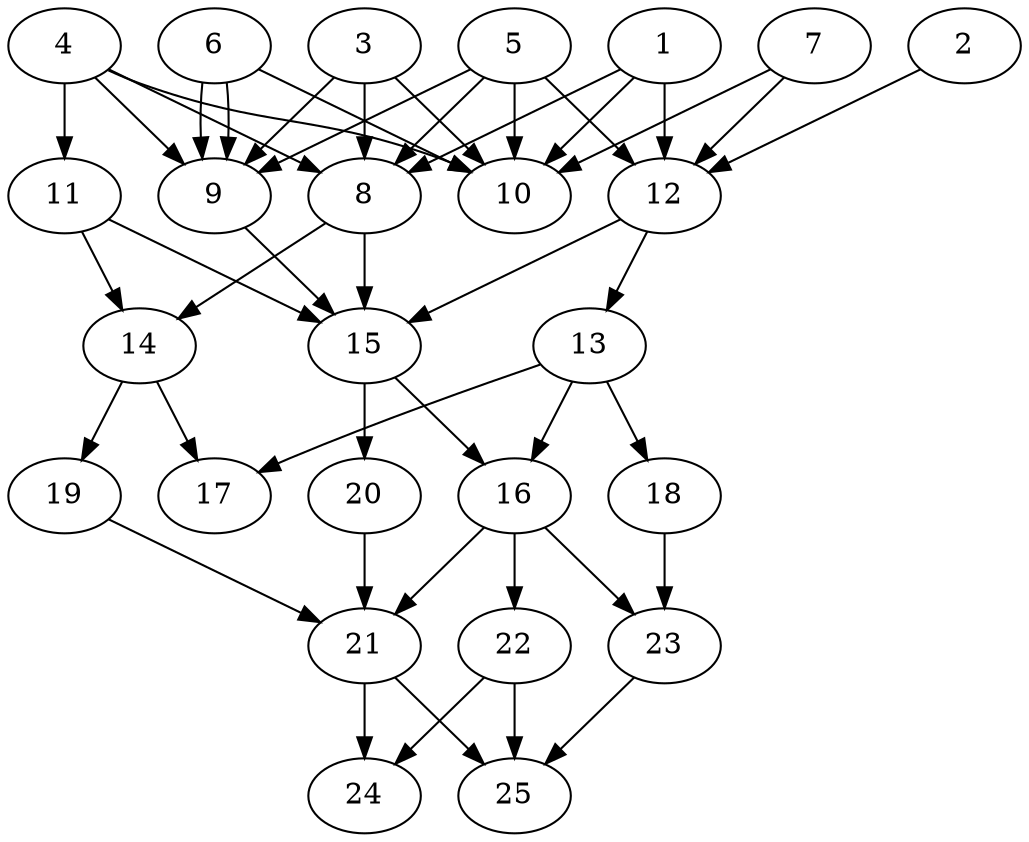 // DAG automatically generated by daggen at Tue Aug  6 16:26:47 2019
// ./daggen --dot -n 25 --ccr 0.3 --fat 0.6 --regular 0.5 --density 0.8 --mindata 5242880 --maxdata 52428800 
digraph G {
  1 [size="75202560", alpha="0.07", expect_size="22560768"] 
  1 -> 8 [size ="22560768"]
  1 -> 10 [size ="22560768"]
  1 -> 12 [size ="22560768"]
  2 [size="61692587", alpha="0.11", expect_size="18507776"] 
  2 -> 12 [size ="18507776"]
  3 [size="80018773", alpha="0.12", expect_size="24005632"] 
  3 -> 8 [size ="24005632"]
  3 -> 9 [size ="24005632"]
  3 -> 10 [size ="24005632"]
  4 [size="104188587", alpha="0.01", expect_size="31256576"] 
  4 -> 8 [size ="31256576"]
  4 -> 9 [size ="31256576"]
  4 -> 10 [size ="31256576"]
  4 -> 11 [size ="31256576"]
  5 [size="68266667", alpha="0.10", expect_size="20480000"] 
  5 -> 8 [size ="20480000"]
  5 -> 9 [size ="20480000"]
  5 -> 10 [size ="20480000"]
  5 -> 12 [size ="20480000"]
  6 [size="80967680", alpha="0.09", expect_size="24290304"] 
  6 -> 9 [size ="24290304"]
  6 -> 9 [size ="24290304"]
  6 -> 10 [size ="24290304"]
  7 [size="32802133", alpha="0.03", expect_size="9840640"] 
  7 -> 10 [size ="9840640"]
  7 -> 12 [size ="9840640"]
  8 [size="101311147", alpha="0.03", expect_size="30393344"] 
  8 -> 14 [size ="30393344"]
  8 -> 15 [size ="30393344"]
  9 [size="23770453", alpha="0.12", expect_size="7131136"] 
  9 -> 15 [size ="7131136"]
  10 [size="29545813", alpha="0.13", expect_size="8863744"] 
  11 [size="32983040", alpha="0.10", expect_size="9894912"] 
  11 -> 14 [size ="9894912"]
  11 -> 15 [size ="9894912"]
  12 [size="87278933", alpha="0.06", expect_size="26183680"] 
  12 -> 13 [size ="26183680"]
  12 -> 15 [size ="26183680"]
  13 [size="19787093", alpha="0.20", expect_size="5936128"] 
  13 -> 16 [size ="5936128"]
  13 -> 17 [size ="5936128"]
  13 -> 18 [size ="5936128"]
  14 [size="112315733", alpha="0.03", expect_size="33694720"] 
  14 -> 17 [size ="33694720"]
  14 -> 19 [size ="33694720"]
  15 [size="121630720", alpha="0.11", expect_size="36489216"] 
  15 -> 16 [size ="36489216"]
  15 -> 20 [size ="36489216"]
  16 [size="45141333", alpha="0.17", expect_size="13542400"] 
  16 -> 21 [size ="13542400"]
  16 -> 22 [size ="13542400"]
  16 -> 23 [size ="13542400"]
  17 [size="119002453", alpha="0.14", expect_size="35700736"] 
  18 [size="139168427", alpha="0.01", expect_size="41750528"] 
  18 -> 23 [size ="41750528"]
  19 [size="164102827", alpha="0.05", expect_size="49230848"] 
  19 -> 21 [size ="49230848"]
  20 [size="102403413", alpha="0.18", expect_size="30721024"] 
  20 -> 21 [size ="30721024"]
  21 [size="48667307", alpha="0.18", expect_size="14600192"] 
  21 -> 24 [size ="14600192"]
  21 -> 25 [size ="14600192"]
  22 [size="127829333", alpha="0.03", expect_size="38348800"] 
  22 -> 24 [size ="38348800"]
  22 -> 25 [size ="38348800"]
  23 [size="174223360", alpha="0.17", expect_size="52267008"] 
  23 -> 25 [size ="52267008"]
  24 [size="171840853", alpha="0.02", expect_size="51552256"] 
  25 [size="40693760", alpha="0.13", expect_size="12208128"] 
}
